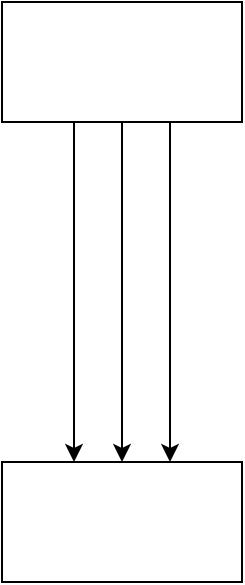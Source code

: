 <mxfile version="21.3.0" type="device">
  <diagram id="IUxNrAqSZDsOru8SswO-" name="ページ1">
    <mxGraphModel dx="981" dy="518" grid="1" gridSize="10" guides="1" tooltips="1" connect="1" arrows="1" fold="1" page="1" pageScale="1" pageWidth="1654" pageHeight="1169" math="0" shadow="0">
      <root>
        <mxCell id="0" />
        <mxCell id="1" parent="0" />
        <mxCell id="mAvwQlTekbWR1lHjbwb6-5" style="edgeStyle=orthogonalEdgeStyle;rounded=0;orthogonalLoop=1;jettySize=auto;html=1;exitX=0.3;exitY=1;entryX=0.3;entryY=0;entryDx=0;entryDy=0;" edge="1" parent="1" source="mAvwQlTekbWR1lHjbwb6-1" target="mAvwQlTekbWR1lHjbwb6-2">
          <mxGeometry relative="1" as="geometry" />
        </mxCell>
        <mxCell id="mAvwQlTekbWR1lHjbwb6-3" style="edgeStyle=orthogonalEdgeStyle;rounded=0;orthogonalLoop=1;jettySize=auto;html=1;exitX=0.7;exitY=1;entryX=0.7;entryY=0;entryDx=0;entryDy=0;" parent="1" source="mAvwQlTekbWR1lHjbwb6-1" target="mAvwQlTekbWR1lHjbwb6-2" edge="1">
          <mxGeometry relative="1" as="geometry" />
        </mxCell>
        <mxCell id="mAvwQlTekbWR1lHjbwb6-4" style="edgeStyle=orthogonalEdgeStyle;rounded=0;orthogonalLoop=1;jettySize=auto;html=1;" parent="1" source="mAvwQlTekbWR1lHjbwb6-1" target="mAvwQlTekbWR1lHjbwb6-2" edge="1">
          <mxGeometry relative="1" as="geometry" />
        </mxCell>
        <mxCell id="mAvwQlTekbWR1lHjbwb6-1" value="" style="rounded=0;whiteSpace=wrap;html=1;" parent="1" vertex="1">
          <mxGeometry x="340" y="120" width="120" height="60" as="geometry" />
        </mxCell>
        <mxCell id="mAvwQlTekbWR1lHjbwb6-2" value="" style="rounded=0;whiteSpace=wrap;html=1;" parent="1" vertex="1">
          <mxGeometry x="340" y="350" width="120" height="60" as="geometry" />
        </mxCell>
      </root>
    </mxGraphModel>
  </diagram>
</mxfile>
